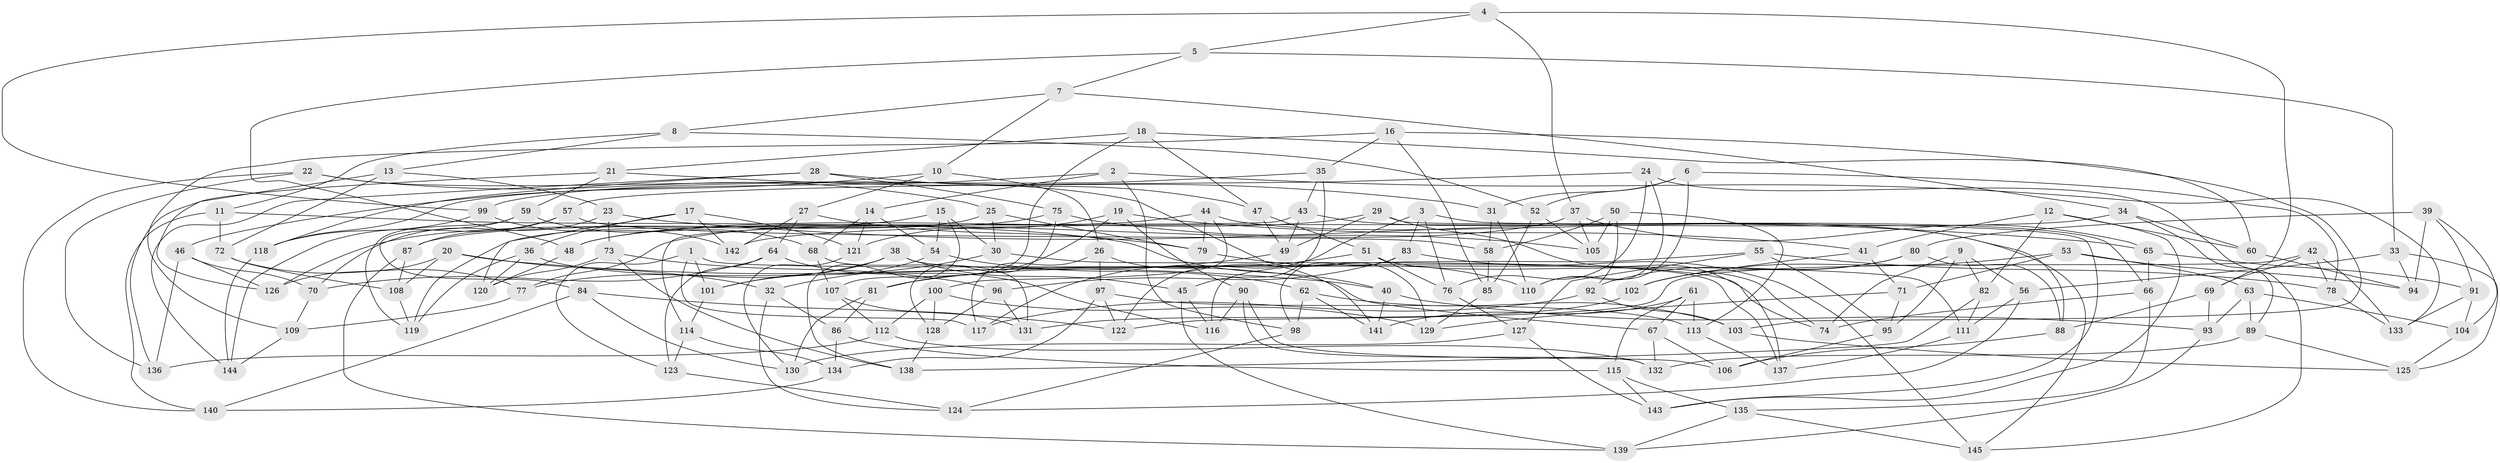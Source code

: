 // Generated by graph-tools (version 1.1) at 2025/16/03/09/25 04:16:22]
// undirected, 145 vertices, 290 edges
graph export_dot {
graph [start="1"]
  node [color=gray90,style=filled];
  1;
  2;
  3;
  4;
  5;
  6;
  7;
  8;
  9;
  10;
  11;
  12;
  13;
  14;
  15;
  16;
  17;
  18;
  19;
  20;
  21;
  22;
  23;
  24;
  25;
  26;
  27;
  28;
  29;
  30;
  31;
  32;
  33;
  34;
  35;
  36;
  37;
  38;
  39;
  40;
  41;
  42;
  43;
  44;
  45;
  46;
  47;
  48;
  49;
  50;
  51;
  52;
  53;
  54;
  55;
  56;
  57;
  58;
  59;
  60;
  61;
  62;
  63;
  64;
  65;
  66;
  67;
  68;
  69;
  70;
  71;
  72;
  73;
  74;
  75;
  76;
  77;
  78;
  79;
  80;
  81;
  82;
  83;
  84;
  85;
  86;
  87;
  88;
  89;
  90;
  91;
  92;
  93;
  94;
  95;
  96;
  97;
  98;
  99;
  100;
  101;
  102;
  103;
  104;
  105;
  106;
  107;
  108;
  109;
  110;
  111;
  112;
  113;
  114;
  115;
  116;
  117;
  118;
  119;
  120;
  121;
  122;
  123;
  124;
  125;
  126;
  127;
  128;
  129;
  130;
  131;
  132;
  133;
  134;
  135;
  136;
  137;
  138;
  139;
  140;
  141;
  142;
  143;
  144;
  145;
  1 -- 101;
  1 -- 111;
  1 -- 123;
  1 -- 117;
  2 -- 133;
  2 -- 14;
  2 -- 118;
  2 -- 98;
  3 -- 66;
  3 -- 83;
  3 -- 76;
  3 -- 122;
  4 -- 69;
  4 -- 99;
  4 -- 37;
  4 -- 5;
  5 -- 33;
  5 -- 7;
  5 -- 48;
  6 -- 110;
  6 -- 31;
  6 -- 52;
  6 -- 78;
  7 -- 34;
  7 -- 8;
  7 -- 10;
  8 -- 11;
  8 -- 52;
  8 -- 13;
  9 -- 95;
  9 -- 74;
  9 -- 56;
  9 -- 82;
  10 -- 27;
  10 -- 26;
  10 -- 46;
  11 -- 72;
  11 -- 40;
  11 -- 140;
  12 -- 60;
  12 -- 82;
  12 -- 143;
  12 -- 41;
  13 -- 72;
  13 -- 126;
  13 -- 23;
  14 -- 54;
  14 -- 68;
  14 -- 121;
  15 -- 87;
  15 -- 54;
  15 -- 30;
  15 -- 138;
  16 -- 103;
  16 -- 109;
  16 -- 85;
  16 -- 35;
  17 -- 142;
  17 -- 121;
  17 -- 36;
  17 -- 120;
  18 -- 47;
  18 -- 107;
  18 -- 60;
  18 -- 21;
  19 -- 90;
  19 -- 41;
  19 -- 121;
  19 -- 81;
  20 -- 32;
  20 -- 40;
  20 -- 126;
  20 -- 108;
  21 -- 31;
  21 -- 59;
  21 -- 136;
  22 -- 129;
  22 -- 25;
  22 -- 136;
  22 -- 140;
  23 -- 73;
  23 -- 70;
  23 -- 65;
  24 -- 145;
  24 -- 76;
  24 -- 57;
  24 -- 110;
  25 -- 79;
  25 -- 119;
  25 -- 30;
  26 -- 97;
  26 -- 117;
  26 -- 141;
  27 -- 142;
  27 -- 79;
  27 -- 64;
  28 -- 75;
  28 -- 118;
  28 -- 144;
  28 -- 47;
  29 -- 137;
  29 -- 143;
  29 -- 49;
  29 -- 48;
  30 -- 74;
  30 -- 32;
  31 -- 110;
  31 -- 58;
  32 -- 124;
  32 -- 86;
  33 -- 94;
  33 -- 56;
  33 -- 125;
  34 -- 142;
  34 -- 60;
  34 -- 89;
  35 -- 43;
  35 -- 45;
  35 -- 99;
  36 -- 119;
  36 -- 67;
  36 -- 120;
  37 -- 105;
  37 -- 77;
  37 -- 65;
  38 -- 45;
  38 -- 137;
  38 -- 101;
  38 -- 77;
  39 -- 104;
  39 -- 80;
  39 -- 94;
  39 -- 91;
  40 -- 93;
  40 -- 141;
  41 -- 71;
  41 -- 102;
  42 -- 69;
  42 -- 122;
  42 -- 78;
  42 -- 133;
  43 -- 114;
  43 -- 49;
  43 -- 88;
  44 -- 100;
  44 -- 48;
  44 -- 79;
  44 -- 145;
  45 -- 139;
  45 -- 116;
  46 -- 70;
  46 -- 136;
  46 -- 126;
  47 -- 49;
  47 -- 51;
  48 -- 120;
  49 -- 81;
  50 -- 113;
  50 -- 58;
  50 -- 92;
  50 -- 105;
  51 -- 117;
  51 -- 74;
  51 -- 76;
  52 -- 105;
  52 -- 85;
  53 -- 102;
  53 -- 63;
  53 -- 71;
  53 -- 94;
  54 -- 62;
  54 -- 101;
  55 -- 116;
  55 -- 95;
  55 -- 78;
  55 -- 127;
  56 -- 111;
  56 -- 124;
  57 -- 87;
  57 -- 144;
  57 -- 58;
  58 -- 85;
  59 -- 68;
  59 -- 84;
  59 -- 119;
  60 -- 94;
  61 -- 115;
  61 -- 113;
  61 -- 67;
  61 -- 141;
  62 -- 141;
  62 -- 103;
  62 -- 98;
  63 -- 104;
  63 -- 89;
  63 -- 93;
  64 -- 123;
  64 -- 116;
  64 -- 70;
  65 -- 91;
  65 -- 66;
  66 -- 135;
  66 -- 74;
  67 -- 106;
  67 -- 132;
  68 -- 131;
  68 -- 107;
  69 -- 88;
  69 -- 93;
  70 -- 109;
  71 -- 129;
  71 -- 95;
  72 -- 108;
  72 -- 77;
  73 -- 138;
  73 -- 120;
  73 -- 96;
  75 -- 126;
  75 -- 128;
  75 -- 105;
  76 -- 127;
  77 -- 109;
  78 -- 133;
  79 -- 110;
  80 -- 88;
  80 -- 102;
  80 -- 92;
  81 -- 130;
  81 -- 86;
  82 -- 138;
  82 -- 111;
  83 -- 96;
  83 -- 98;
  83 -- 145;
  84 -- 130;
  84 -- 140;
  84 -- 122;
  85 -- 129;
  86 -- 134;
  86 -- 115;
  87 -- 108;
  87 -- 139;
  88 -- 106;
  89 -- 132;
  89 -- 125;
  90 -- 132;
  90 -- 116;
  90 -- 106;
  91 -- 133;
  91 -- 104;
  92 -- 103;
  92 -- 117;
  93 -- 139;
  95 -- 106;
  96 -- 128;
  96 -- 131;
  97 -- 122;
  97 -- 113;
  97 -- 134;
  98 -- 124;
  99 -- 118;
  99 -- 142;
  100 -- 128;
  100 -- 112;
  100 -- 129;
  101 -- 114;
  102 -- 131;
  103 -- 125;
  104 -- 125;
  107 -- 112;
  107 -- 131;
  108 -- 119;
  109 -- 144;
  111 -- 137;
  112 -- 136;
  112 -- 132;
  113 -- 137;
  114 -- 123;
  114 -- 134;
  115 -- 135;
  115 -- 143;
  118 -- 144;
  121 -- 130;
  123 -- 124;
  127 -- 143;
  127 -- 130;
  128 -- 138;
  134 -- 140;
  135 -- 139;
  135 -- 145;
}
